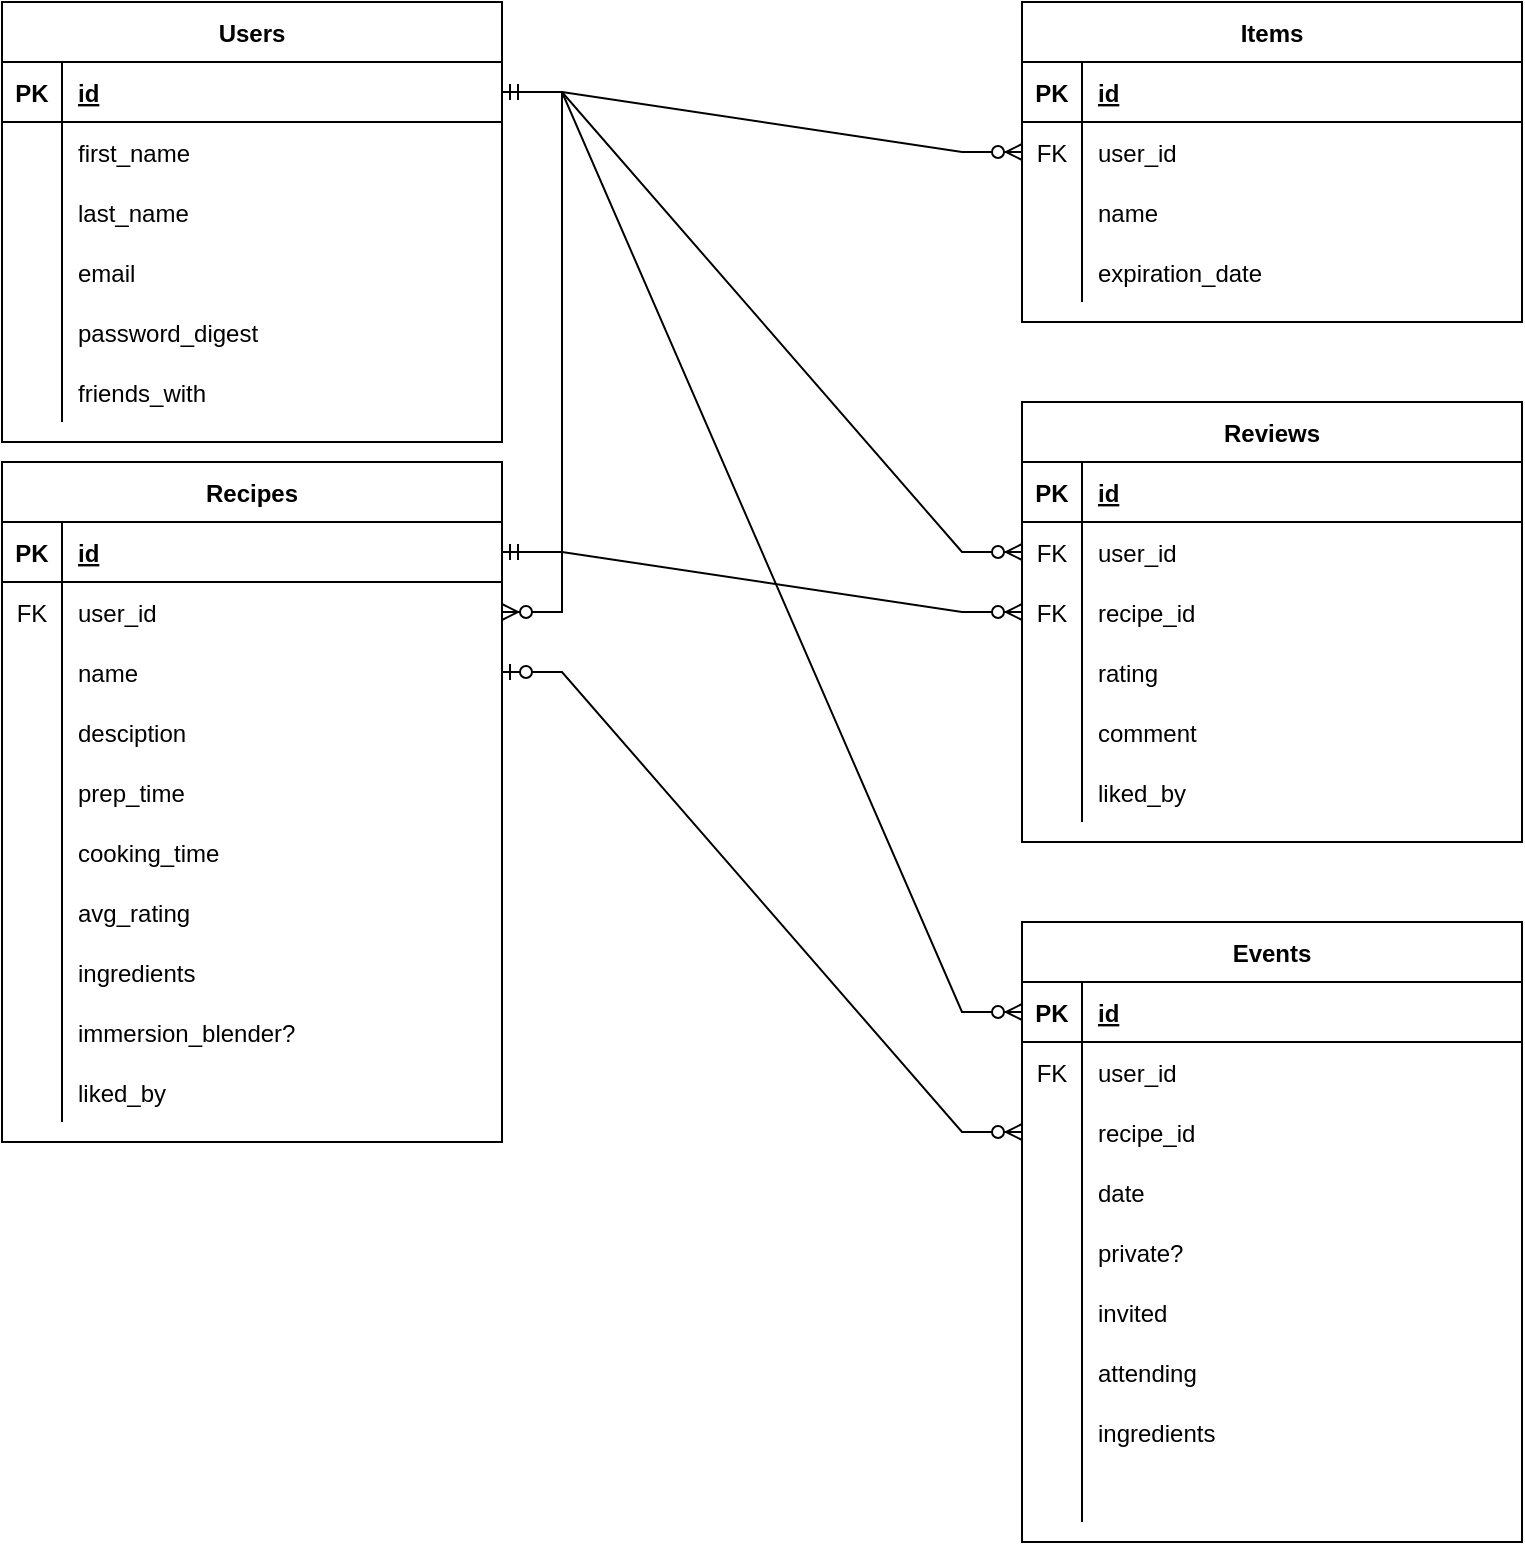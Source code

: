 <mxfile version="24.6.2" type="device">
  <diagram id="R2lEEEUBdFMjLlhIrx00" name="Page-1">
    <mxGraphModel dx="1674" dy="820" grid="1" gridSize="10" guides="1" tooltips="1" connect="1" arrows="1" fold="1" page="1" pageScale="1" pageWidth="850" pageHeight="1100" math="0" shadow="0" extFonts="Permanent Marker^https://fonts.googleapis.com/css?family=Permanent+Marker">
      <root>
        <mxCell id="0" />
        <mxCell id="1" parent="0" />
        <mxCell id="C-vyLk0tnHw3VtMMgP7b-23" value="Users" style="shape=table;startSize=30;container=1;collapsible=1;childLayout=tableLayout;fixedRows=1;rowLines=0;fontStyle=1;align=center;resizeLast=1;" parent="1" vertex="1">
          <mxGeometry x="40" y="40" width="250" height="220" as="geometry" />
        </mxCell>
        <mxCell id="C-vyLk0tnHw3VtMMgP7b-24" value="" style="shape=partialRectangle;collapsible=0;dropTarget=0;pointerEvents=0;fillColor=none;points=[[0,0.5],[1,0.5]];portConstraint=eastwest;top=0;left=0;right=0;bottom=1;" parent="C-vyLk0tnHw3VtMMgP7b-23" vertex="1">
          <mxGeometry y="30" width="250" height="30" as="geometry" />
        </mxCell>
        <mxCell id="C-vyLk0tnHw3VtMMgP7b-25" value="PK" style="shape=partialRectangle;overflow=hidden;connectable=0;fillColor=none;top=0;left=0;bottom=0;right=0;fontStyle=1;" parent="C-vyLk0tnHw3VtMMgP7b-24" vertex="1">
          <mxGeometry width="30" height="30" as="geometry">
            <mxRectangle width="30" height="30" as="alternateBounds" />
          </mxGeometry>
        </mxCell>
        <mxCell id="C-vyLk0tnHw3VtMMgP7b-26" value="id" style="shape=partialRectangle;overflow=hidden;connectable=0;fillColor=none;top=0;left=0;bottom=0;right=0;align=left;spacingLeft=6;fontStyle=5;" parent="C-vyLk0tnHw3VtMMgP7b-24" vertex="1">
          <mxGeometry x="30" width="220" height="30" as="geometry">
            <mxRectangle width="220" height="30" as="alternateBounds" />
          </mxGeometry>
        </mxCell>
        <mxCell id="C-vyLk0tnHw3VtMMgP7b-27" value="" style="shape=partialRectangle;collapsible=0;dropTarget=0;pointerEvents=0;fillColor=none;points=[[0,0.5],[1,0.5]];portConstraint=eastwest;top=0;left=0;right=0;bottom=0;" parent="C-vyLk0tnHw3VtMMgP7b-23" vertex="1">
          <mxGeometry y="60" width="250" height="30" as="geometry" />
        </mxCell>
        <mxCell id="C-vyLk0tnHw3VtMMgP7b-28" value="" style="shape=partialRectangle;overflow=hidden;connectable=0;fillColor=none;top=0;left=0;bottom=0;right=0;" parent="C-vyLk0tnHw3VtMMgP7b-27" vertex="1">
          <mxGeometry width="30" height="30" as="geometry">
            <mxRectangle width="30" height="30" as="alternateBounds" />
          </mxGeometry>
        </mxCell>
        <mxCell id="C-vyLk0tnHw3VtMMgP7b-29" value="first_name" style="shape=partialRectangle;overflow=hidden;connectable=0;fillColor=none;top=0;left=0;bottom=0;right=0;align=left;spacingLeft=6;" parent="C-vyLk0tnHw3VtMMgP7b-27" vertex="1">
          <mxGeometry x="30" width="220" height="30" as="geometry">
            <mxRectangle width="220" height="30" as="alternateBounds" />
          </mxGeometry>
        </mxCell>
        <mxCell id="DSiJCJXx7zN6wsdOPPL0-1" style="shape=partialRectangle;collapsible=0;dropTarget=0;pointerEvents=0;fillColor=none;points=[[0,0.5],[1,0.5]];portConstraint=eastwest;top=0;left=0;right=0;bottom=0;" vertex="1" parent="C-vyLk0tnHw3VtMMgP7b-23">
          <mxGeometry y="90" width="250" height="30" as="geometry" />
        </mxCell>
        <mxCell id="DSiJCJXx7zN6wsdOPPL0-2" style="shape=partialRectangle;overflow=hidden;connectable=0;fillColor=none;top=0;left=0;bottom=0;right=0;" vertex="1" parent="DSiJCJXx7zN6wsdOPPL0-1">
          <mxGeometry width="30" height="30" as="geometry">
            <mxRectangle width="30" height="30" as="alternateBounds" />
          </mxGeometry>
        </mxCell>
        <mxCell id="DSiJCJXx7zN6wsdOPPL0-3" value="last_name" style="shape=partialRectangle;overflow=hidden;connectable=0;fillColor=none;top=0;left=0;bottom=0;right=0;align=left;spacingLeft=6;" vertex="1" parent="DSiJCJXx7zN6wsdOPPL0-1">
          <mxGeometry x="30" width="220" height="30" as="geometry">
            <mxRectangle width="220" height="30" as="alternateBounds" />
          </mxGeometry>
        </mxCell>
        <mxCell id="DSiJCJXx7zN6wsdOPPL0-4" style="shape=partialRectangle;collapsible=0;dropTarget=0;pointerEvents=0;fillColor=none;points=[[0,0.5],[1,0.5]];portConstraint=eastwest;top=0;left=0;right=0;bottom=0;" vertex="1" parent="C-vyLk0tnHw3VtMMgP7b-23">
          <mxGeometry y="120" width="250" height="30" as="geometry" />
        </mxCell>
        <mxCell id="DSiJCJXx7zN6wsdOPPL0-5" style="shape=partialRectangle;overflow=hidden;connectable=0;fillColor=none;top=0;left=0;bottom=0;right=0;" vertex="1" parent="DSiJCJXx7zN6wsdOPPL0-4">
          <mxGeometry width="30" height="30" as="geometry">
            <mxRectangle width="30" height="30" as="alternateBounds" />
          </mxGeometry>
        </mxCell>
        <mxCell id="DSiJCJXx7zN6wsdOPPL0-6" value="email" style="shape=partialRectangle;overflow=hidden;connectable=0;fillColor=none;top=0;left=0;bottom=0;right=0;align=left;spacingLeft=6;" vertex="1" parent="DSiJCJXx7zN6wsdOPPL0-4">
          <mxGeometry x="30" width="220" height="30" as="geometry">
            <mxRectangle width="220" height="30" as="alternateBounds" />
          </mxGeometry>
        </mxCell>
        <mxCell id="DSiJCJXx7zN6wsdOPPL0-7" style="shape=partialRectangle;collapsible=0;dropTarget=0;pointerEvents=0;fillColor=none;points=[[0,0.5],[1,0.5]];portConstraint=eastwest;top=0;left=0;right=0;bottom=0;" vertex="1" parent="C-vyLk0tnHw3VtMMgP7b-23">
          <mxGeometry y="150" width="250" height="30" as="geometry" />
        </mxCell>
        <mxCell id="DSiJCJXx7zN6wsdOPPL0-8" style="shape=partialRectangle;overflow=hidden;connectable=0;fillColor=none;top=0;left=0;bottom=0;right=0;" vertex="1" parent="DSiJCJXx7zN6wsdOPPL0-7">
          <mxGeometry width="30" height="30" as="geometry">
            <mxRectangle width="30" height="30" as="alternateBounds" />
          </mxGeometry>
        </mxCell>
        <mxCell id="DSiJCJXx7zN6wsdOPPL0-9" value="password_digest" style="shape=partialRectangle;overflow=hidden;connectable=0;fillColor=none;top=0;left=0;bottom=0;right=0;align=left;spacingLeft=6;" vertex="1" parent="DSiJCJXx7zN6wsdOPPL0-7">
          <mxGeometry x="30" width="220" height="30" as="geometry">
            <mxRectangle width="220" height="30" as="alternateBounds" />
          </mxGeometry>
        </mxCell>
        <mxCell id="DSiJCJXx7zN6wsdOPPL0-120" style="shape=partialRectangle;collapsible=0;dropTarget=0;pointerEvents=0;fillColor=none;points=[[0,0.5],[1,0.5]];portConstraint=eastwest;top=0;left=0;right=0;bottom=0;" vertex="1" parent="C-vyLk0tnHw3VtMMgP7b-23">
          <mxGeometry y="180" width="250" height="30" as="geometry" />
        </mxCell>
        <mxCell id="DSiJCJXx7zN6wsdOPPL0-121" style="shape=partialRectangle;overflow=hidden;connectable=0;fillColor=none;top=0;left=0;bottom=0;right=0;" vertex="1" parent="DSiJCJXx7zN6wsdOPPL0-120">
          <mxGeometry width="30" height="30" as="geometry">
            <mxRectangle width="30" height="30" as="alternateBounds" />
          </mxGeometry>
        </mxCell>
        <mxCell id="DSiJCJXx7zN6wsdOPPL0-122" value="friends_with" style="shape=partialRectangle;overflow=hidden;connectable=0;fillColor=none;top=0;left=0;bottom=0;right=0;align=left;spacingLeft=6;" vertex="1" parent="DSiJCJXx7zN6wsdOPPL0-120">
          <mxGeometry x="30" width="220" height="30" as="geometry">
            <mxRectangle width="220" height="30" as="alternateBounds" />
          </mxGeometry>
        </mxCell>
        <mxCell id="DSiJCJXx7zN6wsdOPPL0-10" value="Recipes" style="shape=table;startSize=30;container=1;collapsible=1;childLayout=tableLayout;fixedRows=1;rowLines=0;fontStyle=1;align=center;resizeLast=1;" vertex="1" parent="1">
          <mxGeometry x="40" y="270" width="250" height="340" as="geometry" />
        </mxCell>
        <mxCell id="DSiJCJXx7zN6wsdOPPL0-11" value="" style="shape=partialRectangle;collapsible=0;dropTarget=0;pointerEvents=0;fillColor=none;points=[[0,0.5],[1,0.5]];portConstraint=eastwest;top=0;left=0;right=0;bottom=1;" vertex="1" parent="DSiJCJXx7zN6wsdOPPL0-10">
          <mxGeometry y="30" width="250" height="30" as="geometry" />
        </mxCell>
        <mxCell id="DSiJCJXx7zN6wsdOPPL0-12" value="PK" style="shape=partialRectangle;overflow=hidden;connectable=0;fillColor=none;top=0;left=0;bottom=0;right=0;fontStyle=1;" vertex="1" parent="DSiJCJXx7zN6wsdOPPL0-11">
          <mxGeometry width="30" height="30" as="geometry">
            <mxRectangle width="30" height="30" as="alternateBounds" />
          </mxGeometry>
        </mxCell>
        <mxCell id="DSiJCJXx7zN6wsdOPPL0-13" value="id" style="shape=partialRectangle;overflow=hidden;connectable=0;fillColor=none;top=0;left=0;bottom=0;right=0;align=left;spacingLeft=6;fontStyle=5;" vertex="1" parent="DSiJCJXx7zN6wsdOPPL0-11">
          <mxGeometry x="30" width="220" height="30" as="geometry">
            <mxRectangle width="220" height="30" as="alternateBounds" />
          </mxGeometry>
        </mxCell>
        <mxCell id="DSiJCJXx7zN6wsdOPPL0-20" style="shape=partialRectangle;collapsible=0;dropTarget=0;pointerEvents=0;fillColor=none;points=[[0,0.5],[1,0.5]];portConstraint=eastwest;top=0;left=0;right=0;bottom=0;" vertex="1" parent="DSiJCJXx7zN6wsdOPPL0-10">
          <mxGeometry y="60" width="250" height="30" as="geometry" />
        </mxCell>
        <mxCell id="DSiJCJXx7zN6wsdOPPL0-21" value="FK" style="shape=partialRectangle;overflow=hidden;connectable=0;fillColor=none;top=0;left=0;bottom=0;right=0;" vertex="1" parent="DSiJCJXx7zN6wsdOPPL0-20">
          <mxGeometry width="30" height="30" as="geometry">
            <mxRectangle width="30" height="30" as="alternateBounds" />
          </mxGeometry>
        </mxCell>
        <mxCell id="DSiJCJXx7zN6wsdOPPL0-22" value="user_id" style="shape=partialRectangle;overflow=hidden;connectable=0;fillColor=none;top=0;left=0;bottom=0;right=0;align=left;spacingLeft=6;" vertex="1" parent="DSiJCJXx7zN6wsdOPPL0-20">
          <mxGeometry x="30" width="220" height="30" as="geometry">
            <mxRectangle width="220" height="30" as="alternateBounds" />
          </mxGeometry>
        </mxCell>
        <mxCell id="DSiJCJXx7zN6wsdOPPL0-14" value="" style="shape=partialRectangle;collapsible=0;dropTarget=0;pointerEvents=0;fillColor=none;points=[[0,0.5],[1,0.5]];portConstraint=eastwest;top=0;left=0;right=0;bottom=0;" vertex="1" parent="DSiJCJXx7zN6wsdOPPL0-10">
          <mxGeometry y="90" width="250" height="30" as="geometry" />
        </mxCell>
        <mxCell id="DSiJCJXx7zN6wsdOPPL0-15" value="" style="shape=partialRectangle;overflow=hidden;connectable=0;fillColor=none;top=0;left=0;bottom=0;right=0;" vertex="1" parent="DSiJCJXx7zN6wsdOPPL0-14">
          <mxGeometry width="30" height="30" as="geometry">
            <mxRectangle width="30" height="30" as="alternateBounds" />
          </mxGeometry>
        </mxCell>
        <mxCell id="DSiJCJXx7zN6wsdOPPL0-16" value="name" style="shape=partialRectangle;overflow=hidden;connectable=0;fillColor=none;top=0;left=0;bottom=0;right=0;align=left;spacingLeft=6;" vertex="1" parent="DSiJCJXx7zN6wsdOPPL0-14">
          <mxGeometry x="30" width="220" height="30" as="geometry">
            <mxRectangle width="220" height="30" as="alternateBounds" />
          </mxGeometry>
        </mxCell>
        <mxCell id="DSiJCJXx7zN6wsdOPPL0-17" style="shape=partialRectangle;collapsible=0;dropTarget=0;pointerEvents=0;fillColor=none;points=[[0,0.5],[1,0.5]];portConstraint=eastwest;top=0;left=0;right=0;bottom=0;" vertex="1" parent="DSiJCJXx7zN6wsdOPPL0-10">
          <mxGeometry y="120" width="250" height="30" as="geometry" />
        </mxCell>
        <mxCell id="DSiJCJXx7zN6wsdOPPL0-18" style="shape=partialRectangle;overflow=hidden;connectable=0;fillColor=none;top=0;left=0;bottom=0;right=0;" vertex="1" parent="DSiJCJXx7zN6wsdOPPL0-17">
          <mxGeometry width="30" height="30" as="geometry">
            <mxRectangle width="30" height="30" as="alternateBounds" />
          </mxGeometry>
        </mxCell>
        <mxCell id="DSiJCJXx7zN6wsdOPPL0-19" value="desciption" style="shape=partialRectangle;overflow=hidden;connectable=0;fillColor=none;top=0;left=0;bottom=0;right=0;align=left;spacingLeft=6;" vertex="1" parent="DSiJCJXx7zN6wsdOPPL0-17">
          <mxGeometry x="30" width="220" height="30" as="geometry">
            <mxRectangle width="220" height="30" as="alternateBounds" />
          </mxGeometry>
        </mxCell>
        <mxCell id="DSiJCJXx7zN6wsdOPPL0-26" style="shape=partialRectangle;collapsible=0;dropTarget=0;pointerEvents=0;fillColor=none;points=[[0,0.5],[1,0.5]];portConstraint=eastwest;top=0;left=0;right=0;bottom=0;" vertex="1" parent="DSiJCJXx7zN6wsdOPPL0-10">
          <mxGeometry y="150" width="250" height="30" as="geometry" />
        </mxCell>
        <mxCell id="DSiJCJXx7zN6wsdOPPL0-27" style="shape=partialRectangle;overflow=hidden;connectable=0;fillColor=none;top=0;left=0;bottom=0;right=0;" vertex="1" parent="DSiJCJXx7zN6wsdOPPL0-26">
          <mxGeometry width="30" height="30" as="geometry">
            <mxRectangle width="30" height="30" as="alternateBounds" />
          </mxGeometry>
        </mxCell>
        <mxCell id="DSiJCJXx7zN6wsdOPPL0-28" value="prep_time" style="shape=partialRectangle;overflow=hidden;connectable=0;fillColor=none;top=0;left=0;bottom=0;right=0;align=left;spacingLeft=6;" vertex="1" parent="DSiJCJXx7zN6wsdOPPL0-26">
          <mxGeometry x="30" width="220" height="30" as="geometry">
            <mxRectangle width="220" height="30" as="alternateBounds" />
          </mxGeometry>
        </mxCell>
        <mxCell id="DSiJCJXx7zN6wsdOPPL0-29" style="shape=partialRectangle;collapsible=0;dropTarget=0;pointerEvents=0;fillColor=none;points=[[0,0.5],[1,0.5]];portConstraint=eastwest;top=0;left=0;right=0;bottom=0;" vertex="1" parent="DSiJCJXx7zN6wsdOPPL0-10">
          <mxGeometry y="180" width="250" height="30" as="geometry" />
        </mxCell>
        <mxCell id="DSiJCJXx7zN6wsdOPPL0-30" style="shape=partialRectangle;overflow=hidden;connectable=0;fillColor=none;top=0;left=0;bottom=0;right=0;" vertex="1" parent="DSiJCJXx7zN6wsdOPPL0-29">
          <mxGeometry width="30" height="30" as="geometry">
            <mxRectangle width="30" height="30" as="alternateBounds" />
          </mxGeometry>
        </mxCell>
        <mxCell id="DSiJCJXx7zN6wsdOPPL0-31" value="cooking_time" style="shape=partialRectangle;overflow=hidden;connectable=0;fillColor=none;top=0;left=0;bottom=0;right=0;align=left;spacingLeft=6;" vertex="1" parent="DSiJCJXx7zN6wsdOPPL0-29">
          <mxGeometry x="30" width="220" height="30" as="geometry">
            <mxRectangle width="220" height="30" as="alternateBounds" />
          </mxGeometry>
        </mxCell>
        <mxCell id="DSiJCJXx7zN6wsdOPPL0-32" style="shape=partialRectangle;collapsible=0;dropTarget=0;pointerEvents=0;fillColor=none;points=[[0,0.5],[1,0.5]];portConstraint=eastwest;top=0;left=0;right=0;bottom=0;" vertex="1" parent="DSiJCJXx7zN6wsdOPPL0-10">
          <mxGeometry y="210" width="250" height="30" as="geometry" />
        </mxCell>
        <mxCell id="DSiJCJXx7zN6wsdOPPL0-33" style="shape=partialRectangle;overflow=hidden;connectable=0;fillColor=none;top=0;left=0;bottom=0;right=0;" vertex="1" parent="DSiJCJXx7zN6wsdOPPL0-32">
          <mxGeometry width="30" height="30" as="geometry">
            <mxRectangle width="30" height="30" as="alternateBounds" />
          </mxGeometry>
        </mxCell>
        <mxCell id="DSiJCJXx7zN6wsdOPPL0-34" value="avg_rating" style="shape=partialRectangle;overflow=hidden;connectable=0;fillColor=none;top=0;left=0;bottom=0;right=0;align=left;spacingLeft=6;" vertex="1" parent="DSiJCJXx7zN6wsdOPPL0-32">
          <mxGeometry x="30" width="220" height="30" as="geometry">
            <mxRectangle width="220" height="30" as="alternateBounds" />
          </mxGeometry>
        </mxCell>
        <mxCell id="DSiJCJXx7zN6wsdOPPL0-23" style="shape=partialRectangle;collapsible=0;dropTarget=0;pointerEvents=0;fillColor=none;points=[[0,0.5],[1,0.5]];portConstraint=eastwest;top=0;left=0;right=0;bottom=0;" vertex="1" parent="DSiJCJXx7zN6wsdOPPL0-10">
          <mxGeometry y="240" width="250" height="30" as="geometry" />
        </mxCell>
        <mxCell id="DSiJCJXx7zN6wsdOPPL0-24" style="shape=partialRectangle;overflow=hidden;connectable=0;fillColor=none;top=0;left=0;bottom=0;right=0;" vertex="1" parent="DSiJCJXx7zN6wsdOPPL0-23">
          <mxGeometry width="30" height="30" as="geometry">
            <mxRectangle width="30" height="30" as="alternateBounds" />
          </mxGeometry>
        </mxCell>
        <mxCell id="DSiJCJXx7zN6wsdOPPL0-25" value="ingredients" style="shape=partialRectangle;overflow=hidden;connectable=0;fillColor=none;top=0;left=0;bottom=0;right=0;align=left;spacingLeft=6;" vertex="1" parent="DSiJCJXx7zN6wsdOPPL0-23">
          <mxGeometry x="30" width="220" height="30" as="geometry">
            <mxRectangle width="220" height="30" as="alternateBounds" />
          </mxGeometry>
        </mxCell>
        <mxCell id="DSiJCJXx7zN6wsdOPPL0-83" style="shape=partialRectangle;collapsible=0;dropTarget=0;pointerEvents=0;fillColor=none;points=[[0,0.5],[1,0.5]];portConstraint=eastwest;top=0;left=0;right=0;bottom=0;" vertex="1" parent="DSiJCJXx7zN6wsdOPPL0-10">
          <mxGeometry y="270" width="250" height="30" as="geometry" />
        </mxCell>
        <mxCell id="DSiJCJXx7zN6wsdOPPL0-84" style="shape=partialRectangle;overflow=hidden;connectable=0;fillColor=none;top=0;left=0;bottom=0;right=0;" vertex="1" parent="DSiJCJXx7zN6wsdOPPL0-83">
          <mxGeometry width="30" height="30" as="geometry">
            <mxRectangle width="30" height="30" as="alternateBounds" />
          </mxGeometry>
        </mxCell>
        <mxCell id="DSiJCJXx7zN6wsdOPPL0-85" value="immersion_blender?" style="shape=partialRectangle;overflow=hidden;connectable=0;fillColor=none;top=0;left=0;bottom=0;right=0;align=left;spacingLeft=6;" vertex="1" parent="DSiJCJXx7zN6wsdOPPL0-83">
          <mxGeometry x="30" width="220" height="30" as="geometry">
            <mxRectangle width="220" height="30" as="alternateBounds" />
          </mxGeometry>
        </mxCell>
        <mxCell id="DSiJCJXx7zN6wsdOPPL0-117" style="shape=partialRectangle;collapsible=0;dropTarget=0;pointerEvents=0;fillColor=none;points=[[0,0.5],[1,0.5]];portConstraint=eastwest;top=0;left=0;right=0;bottom=0;" vertex="1" parent="DSiJCJXx7zN6wsdOPPL0-10">
          <mxGeometry y="300" width="250" height="30" as="geometry" />
        </mxCell>
        <mxCell id="DSiJCJXx7zN6wsdOPPL0-118" style="shape=partialRectangle;overflow=hidden;connectable=0;fillColor=none;top=0;left=0;bottom=0;right=0;" vertex="1" parent="DSiJCJXx7zN6wsdOPPL0-117">
          <mxGeometry width="30" height="30" as="geometry">
            <mxRectangle width="30" height="30" as="alternateBounds" />
          </mxGeometry>
        </mxCell>
        <mxCell id="DSiJCJXx7zN6wsdOPPL0-119" value="liked_by" style="shape=partialRectangle;overflow=hidden;connectable=0;fillColor=none;top=0;left=0;bottom=0;right=0;align=left;spacingLeft=6;" vertex="1" parent="DSiJCJXx7zN6wsdOPPL0-117">
          <mxGeometry x="30" width="220" height="30" as="geometry">
            <mxRectangle width="220" height="30" as="alternateBounds" />
          </mxGeometry>
        </mxCell>
        <mxCell id="DSiJCJXx7zN6wsdOPPL0-35" value="Items" style="shape=table;startSize=30;container=1;collapsible=1;childLayout=tableLayout;fixedRows=1;rowLines=0;fontStyle=1;align=center;resizeLast=1;" vertex="1" parent="1">
          <mxGeometry x="550" y="40" width="250" height="160" as="geometry" />
        </mxCell>
        <mxCell id="DSiJCJXx7zN6wsdOPPL0-36" value="" style="shape=partialRectangle;collapsible=0;dropTarget=0;pointerEvents=0;fillColor=none;points=[[0,0.5],[1,0.5]];portConstraint=eastwest;top=0;left=0;right=0;bottom=1;" vertex="1" parent="DSiJCJXx7zN6wsdOPPL0-35">
          <mxGeometry y="30" width="250" height="30" as="geometry" />
        </mxCell>
        <mxCell id="DSiJCJXx7zN6wsdOPPL0-37" value="PK" style="shape=partialRectangle;overflow=hidden;connectable=0;fillColor=none;top=0;left=0;bottom=0;right=0;fontStyle=1;" vertex="1" parent="DSiJCJXx7zN6wsdOPPL0-36">
          <mxGeometry width="30" height="30" as="geometry">
            <mxRectangle width="30" height="30" as="alternateBounds" />
          </mxGeometry>
        </mxCell>
        <mxCell id="DSiJCJXx7zN6wsdOPPL0-38" value="id" style="shape=partialRectangle;overflow=hidden;connectable=0;fillColor=none;top=0;left=0;bottom=0;right=0;align=left;spacingLeft=6;fontStyle=5;" vertex="1" parent="DSiJCJXx7zN6wsdOPPL0-36">
          <mxGeometry x="30" width="220" height="30" as="geometry">
            <mxRectangle width="220" height="30" as="alternateBounds" />
          </mxGeometry>
        </mxCell>
        <mxCell id="DSiJCJXx7zN6wsdOPPL0-39" value="" style="shape=partialRectangle;collapsible=0;dropTarget=0;pointerEvents=0;fillColor=none;points=[[0,0.5],[1,0.5]];portConstraint=eastwest;top=0;left=0;right=0;bottom=0;" vertex="1" parent="DSiJCJXx7zN6wsdOPPL0-35">
          <mxGeometry y="60" width="250" height="30" as="geometry" />
        </mxCell>
        <mxCell id="DSiJCJXx7zN6wsdOPPL0-40" value="FK" style="shape=partialRectangle;overflow=hidden;connectable=0;fillColor=none;top=0;left=0;bottom=0;right=0;" vertex="1" parent="DSiJCJXx7zN6wsdOPPL0-39">
          <mxGeometry width="30" height="30" as="geometry">
            <mxRectangle width="30" height="30" as="alternateBounds" />
          </mxGeometry>
        </mxCell>
        <mxCell id="DSiJCJXx7zN6wsdOPPL0-41" value="user_id" style="shape=partialRectangle;overflow=hidden;connectable=0;fillColor=none;top=0;left=0;bottom=0;right=0;align=left;spacingLeft=6;" vertex="1" parent="DSiJCJXx7zN6wsdOPPL0-39">
          <mxGeometry x="30" width="220" height="30" as="geometry">
            <mxRectangle width="220" height="30" as="alternateBounds" />
          </mxGeometry>
        </mxCell>
        <mxCell id="DSiJCJXx7zN6wsdOPPL0-42" style="shape=partialRectangle;collapsible=0;dropTarget=0;pointerEvents=0;fillColor=none;points=[[0,0.5],[1,0.5]];portConstraint=eastwest;top=0;left=0;right=0;bottom=0;" vertex="1" parent="DSiJCJXx7zN6wsdOPPL0-35">
          <mxGeometry y="90" width="250" height="30" as="geometry" />
        </mxCell>
        <mxCell id="DSiJCJXx7zN6wsdOPPL0-43" style="shape=partialRectangle;overflow=hidden;connectable=0;fillColor=none;top=0;left=0;bottom=0;right=0;" vertex="1" parent="DSiJCJXx7zN6wsdOPPL0-42">
          <mxGeometry width="30" height="30" as="geometry">
            <mxRectangle width="30" height="30" as="alternateBounds" />
          </mxGeometry>
        </mxCell>
        <mxCell id="DSiJCJXx7zN6wsdOPPL0-44" value="name" style="shape=partialRectangle;overflow=hidden;connectable=0;fillColor=none;top=0;left=0;bottom=0;right=0;align=left;spacingLeft=6;" vertex="1" parent="DSiJCJXx7zN6wsdOPPL0-42">
          <mxGeometry x="30" width="220" height="30" as="geometry">
            <mxRectangle width="220" height="30" as="alternateBounds" />
          </mxGeometry>
        </mxCell>
        <mxCell id="DSiJCJXx7zN6wsdOPPL0-45" style="shape=partialRectangle;collapsible=0;dropTarget=0;pointerEvents=0;fillColor=none;points=[[0,0.5],[1,0.5]];portConstraint=eastwest;top=0;left=0;right=0;bottom=0;" vertex="1" parent="DSiJCJXx7zN6wsdOPPL0-35">
          <mxGeometry y="120" width="250" height="30" as="geometry" />
        </mxCell>
        <mxCell id="DSiJCJXx7zN6wsdOPPL0-46" style="shape=partialRectangle;overflow=hidden;connectable=0;fillColor=none;top=0;left=0;bottom=0;right=0;" vertex="1" parent="DSiJCJXx7zN6wsdOPPL0-45">
          <mxGeometry width="30" height="30" as="geometry">
            <mxRectangle width="30" height="30" as="alternateBounds" />
          </mxGeometry>
        </mxCell>
        <mxCell id="DSiJCJXx7zN6wsdOPPL0-47" value="expiration_date" style="shape=partialRectangle;overflow=hidden;connectable=0;fillColor=none;top=0;left=0;bottom=0;right=0;align=left;spacingLeft=6;" vertex="1" parent="DSiJCJXx7zN6wsdOPPL0-45">
          <mxGeometry x="30" width="220" height="30" as="geometry">
            <mxRectangle width="220" height="30" as="alternateBounds" />
          </mxGeometry>
        </mxCell>
        <mxCell id="DSiJCJXx7zN6wsdOPPL0-60" value="Reviews" style="shape=table;startSize=30;container=1;collapsible=1;childLayout=tableLayout;fixedRows=1;rowLines=0;fontStyle=1;align=center;resizeLast=1;" vertex="1" parent="1">
          <mxGeometry x="550" y="240" width="250" height="220" as="geometry" />
        </mxCell>
        <mxCell id="DSiJCJXx7zN6wsdOPPL0-61" value="" style="shape=partialRectangle;collapsible=0;dropTarget=0;pointerEvents=0;fillColor=none;points=[[0,0.5],[1,0.5]];portConstraint=eastwest;top=0;left=0;right=0;bottom=1;" vertex="1" parent="DSiJCJXx7zN6wsdOPPL0-60">
          <mxGeometry y="30" width="250" height="30" as="geometry" />
        </mxCell>
        <mxCell id="DSiJCJXx7zN6wsdOPPL0-62" value="PK" style="shape=partialRectangle;overflow=hidden;connectable=0;fillColor=none;top=0;left=0;bottom=0;right=0;fontStyle=1;" vertex="1" parent="DSiJCJXx7zN6wsdOPPL0-61">
          <mxGeometry width="30" height="30" as="geometry">
            <mxRectangle width="30" height="30" as="alternateBounds" />
          </mxGeometry>
        </mxCell>
        <mxCell id="DSiJCJXx7zN6wsdOPPL0-63" value="id" style="shape=partialRectangle;overflow=hidden;connectable=0;fillColor=none;top=0;left=0;bottom=0;right=0;align=left;spacingLeft=6;fontStyle=5;" vertex="1" parent="DSiJCJXx7zN6wsdOPPL0-61">
          <mxGeometry x="30" width="220" height="30" as="geometry">
            <mxRectangle width="220" height="30" as="alternateBounds" />
          </mxGeometry>
        </mxCell>
        <mxCell id="DSiJCJXx7zN6wsdOPPL0-64" value="" style="shape=partialRectangle;collapsible=0;dropTarget=0;pointerEvents=0;fillColor=none;points=[[0,0.5],[1,0.5]];portConstraint=eastwest;top=0;left=0;right=0;bottom=0;" vertex="1" parent="DSiJCJXx7zN6wsdOPPL0-60">
          <mxGeometry y="60" width="250" height="30" as="geometry" />
        </mxCell>
        <mxCell id="DSiJCJXx7zN6wsdOPPL0-65" value="FK" style="shape=partialRectangle;overflow=hidden;connectable=0;fillColor=none;top=0;left=0;bottom=0;right=0;" vertex="1" parent="DSiJCJXx7zN6wsdOPPL0-64">
          <mxGeometry width="30" height="30" as="geometry">
            <mxRectangle width="30" height="30" as="alternateBounds" />
          </mxGeometry>
        </mxCell>
        <mxCell id="DSiJCJXx7zN6wsdOPPL0-66" value="user_id" style="shape=partialRectangle;overflow=hidden;connectable=0;fillColor=none;top=0;left=0;bottom=0;right=0;align=left;spacingLeft=6;" vertex="1" parent="DSiJCJXx7zN6wsdOPPL0-64">
          <mxGeometry x="30" width="220" height="30" as="geometry">
            <mxRectangle width="220" height="30" as="alternateBounds" />
          </mxGeometry>
        </mxCell>
        <mxCell id="DSiJCJXx7zN6wsdOPPL0-67" style="shape=partialRectangle;collapsible=0;dropTarget=0;pointerEvents=0;fillColor=none;points=[[0,0.5],[1,0.5]];portConstraint=eastwest;top=0;left=0;right=0;bottom=0;" vertex="1" parent="DSiJCJXx7zN6wsdOPPL0-60">
          <mxGeometry y="90" width="250" height="30" as="geometry" />
        </mxCell>
        <mxCell id="DSiJCJXx7zN6wsdOPPL0-68" value="FK" style="shape=partialRectangle;overflow=hidden;connectable=0;fillColor=none;top=0;left=0;bottom=0;right=0;" vertex="1" parent="DSiJCJXx7zN6wsdOPPL0-67">
          <mxGeometry width="30" height="30" as="geometry">
            <mxRectangle width="30" height="30" as="alternateBounds" />
          </mxGeometry>
        </mxCell>
        <mxCell id="DSiJCJXx7zN6wsdOPPL0-69" value="recipe_id" style="shape=partialRectangle;overflow=hidden;connectable=0;fillColor=none;top=0;left=0;bottom=0;right=0;align=left;spacingLeft=6;" vertex="1" parent="DSiJCJXx7zN6wsdOPPL0-67">
          <mxGeometry x="30" width="220" height="30" as="geometry">
            <mxRectangle width="220" height="30" as="alternateBounds" />
          </mxGeometry>
        </mxCell>
        <mxCell id="DSiJCJXx7zN6wsdOPPL0-76" style="shape=partialRectangle;collapsible=0;dropTarget=0;pointerEvents=0;fillColor=none;points=[[0,0.5],[1,0.5]];portConstraint=eastwest;top=0;left=0;right=0;bottom=0;" vertex="1" parent="DSiJCJXx7zN6wsdOPPL0-60">
          <mxGeometry y="120" width="250" height="30" as="geometry" />
        </mxCell>
        <mxCell id="DSiJCJXx7zN6wsdOPPL0-77" style="shape=partialRectangle;overflow=hidden;connectable=0;fillColor=none;top=0;left=0;bottom=0;right=0;" vertex="1" parent="DSiJCJXx7zN6wsdOPPL0-76">
          <mxGeometry width="30" height="30" as="geometry">
            <mxRectangle width="30" height="30" as="alternateBounds" />
          </mxGeometry>
        </mxCell>
        <mxCell id="DSiJCJXx7zN6wsdOPPL0-78" value="rating" style="shape=partialRectangle;overflow=hidden;connectable=0;fillColor=none;top=0;left=0;bottom=0;right=0;align=left;spacingLeft=6;" vertex="1" parent="DSiJCJXx7zN6wsdOPPL0-76">
          <mxGeometry x="30" width="220" height="30" as="geometry">
            <mxRectangle width="220" height="30" as="alternateBounds" />
          </mxGeometry>
        </mxCell>
        <mxCell id="DSiJCJXx7zN6wsdOPPL0-70" style="shape=partialRectangle;collapsible=0;dropTarget=0;pointerEvents=0;fillColor=none;points=[[0,0.5],[1,0.5]];portConstraint=eastwest;top=0;left=0;right=0;bottom=0;" vertex="1" parent="DSiJCJXx7zN6wsdOPPL0-60">
          <mxGeometry y="150" width="250" height="30" as="geometry" />
        </mxCell>
        <mxCell id="DSiJCJXx7zN6wsdOPPL0-71" style="shape=partialRectangle;overflow=hidden;connectable=0;fillColor=none;top=0;left=0;bottom=0;right=0;" vertex="1" parent="DSiJCJXx7zN6wsdOPPL0-70">
          <mxGeometry width="30" height="30" as="geometry">
            <mxRectangle width="30" height="30" as="alternateBounds" />
          </mxGeometry>
        </mxCell>
        <mxCell id="DSiJCJXx7zN6wsdOPPL0-72" value="comment" style="shape=partialRectangle;overflow=hidden;connectable=0;fillColor=none;top=0;left=0;bottom=0;right=0;align=left;spacingLeft=6;" vertex="1" parent="DSiJCJXx7zN6wsdOPPL0-70">
          <mxGeometry x="30" width="220" height="30" as="geometry">
            <mxRectangle width="220" height="30" as="alternateBounds" />
          </mxGeometry>
        </mxCell>
        <mxCell id="DSiJCJXx7zN6wsdOPPL0-114" style="shape=partialRectangle;collapsible=0;dropTarget=0;pointerEvents=0;fillColor=none;points=[[0,0.5],[1,0.5]];portConstraint=eastwest;top=0;left=0;right=0;bottom=0;" vertex="1" parent="DSiJCJXx7zN6wsdOPPL0-60">
          <mxGeometry y="180" width="250" height="30" as="geometry" />
        </mxCell>
        <mxCell id="DSiJCJXx7zN6wsdOPPL0-115" style="shape=partialRectangle;overflow=hidden;connectable=0;fillColor=none;top=0;left=0;bottom=0;right=0;" vertex="1" parent="DSiJCJXx7zN6wsdOPPL0-114">
          <mxGeometry width="30" height="30" as="geometry">
            <mxRectangle width="30" height="30" as="alternateBounds" />
          </mxGeometry>
        </mxCell>
        <mxCell id="DSiJCJXx7zN6wsdOPPL0-116" value="liked_by" style="shape=partialRectangle;overflow=hidden;connectable=0;fillColor=none;top=0;left=0;bottom=0;right=0;align=left;spacingLeft=6;" vertex="1" parent="DSiJCJXx7zN6wsdOPPL0-114">
          <mxGeometry x="30" width="220" height="30" as="geometry">
            <mxRectangle width="220" height="30" as="alternateBounds" />
          </mxGeometry>
        </mxCell>
        <mxCell id="DSiJCJXx7zN6wsdOPPL0-86" value="Events" style="shape=table;startSize=30;container=1;collapsible=1;childLayout=tableLayout;fixedRows=1;rowLines=0;fontStyle=1;align=center;resizeLast=1;" vertex="1" parent="1">
          <mxGeometry x="550" y="500" width="250" height="310" as="geometry" />
        </mxCell>
        <mxCell id="DSiJCJXx7zN6wsdOPPL0-87" value="" style="shape=partialRectangle;collapsible=0;dropTarget=0;pointerEvents=0;fillColor=none;points=[[0,0.5],[1,0.5]];portConstraint=eastwest;top=0;left=0;right=0;bottom=1;" vertex="1" parent="DSiJCJXx7zN6wsdOPPL0-86">
          <mxGeometry y="30" width="250" height="30" as="geometry" />
        </mxCell>
        <mxCell id="DSiJCJXx7zN6wsdOPPL0-88" value="PK" style="shape=partialRectangle;overflow=hidden;connectable=0;fillColor=none;top=0;left=0;bottom=0;right=0;fontStyle=1;" vertex="1" parent="DSiJCJXx7zN6wsdOPPL0-87">
          <mxGeometry width="30" height="30" as="geometry">
            <mxRectangle width="30" height="30" as="alternateBounds" />
          </mxGeometry>
        </mxCell>
        <mxCell id="DSiJCJXx7zN6wsdOPPL0-89" value="id" style="shape=partialRectangle;overflow=hidden;connectable=0;fillColor=none;top=0;left=0;bottom=0;right=0;align=left;spacingLeft=6;fontStyle=5;" vertex="1" parent="DSiJCJXx7zN6wsdOPPL0-87">
          <mxGeometry x="30" width="220" height="30" as="geometry">
            <mxRectangle width="220" height="30" as="alternateBounds" />
          </mxGeometry>
        </mxCell>
        <mxCell id="DSiJCJXx7zN6wsdOPPL0-90" style="shape=partialRectangle;collapsible=0;dropTarget=0;pointerEvents=0;fillColor=none;points=[[0,0.5],[1,0.5]];portConstraint=eastwest;top=0;left=0;right=0;bottom=0;" vertex="1" parent="DSiJCJXx7zN6wsdOPPL0-86">
          <mxGeometry y="60" width="250" height="30" as="geometry" />
        </mxCell>
        <mxCell id="DSiJCJXx7zN6wsdOPPL0-91" value="FK" style="shape=partialRectangle;overflow=hidden;connectable=0;fillColor=none;top=0;left=0;bottom=0;right=0;" vertex="1" parent="DSiJCJXx7zN6wsdOPPL0-90">
          <mxGeometry width="30" height="30" as="geometry">
            <mxRectangle width="30" height="30" as="alternateBounds" />
          </mxGeometry>
        </mxCell>
        <mxCell id="DSiJCJXx7zN6wsdOPPL0-92" value="user_id" style="shape=partialRectangle;overflow=hidden;connectable=0;fillColor=none;top=0;left=0;bottom=0;right=0;align=left;spacingLeft=6;" vertex="1" parent="DSiJCJXx7zN6wsdOPPL0-90">
          <mxGeometry x="30" width="220" height="30" as="geometry">
            <mxRectangle width="220" height="30" as="alternateBounds" />
          </mxGeometry>
        </mxCell>
        <mxCell id="DSiJCJXx7zN6wsdOPPL0-108" style="shape=partialRectangle;collapsible=0;dropTarget=0;pointerEvents=0;fillColor=none;points=[[0,0.5],[1,0.5]];portConstraint=eastwest;top=0;left=0;right=0;bottom=0;" vertex="1" parent="DSiJCJXx7zN6wsdOPPL0-86">
          <mxGeometry y="90" width="250" height="30" as="geometry" />
        </mxCell>
        <mxCell id="DSiJCJXx7zN6wsdOPPL0-109" style="shape=partialRectangle;overflow=hidden;connectable=0;fillColor=none;top=0;left=0;bottom=0;right=0;" vertex="1" parent="DSiJCJXx7zN6wsdOPPL0-108">
          <mxGeometry width="30" height="30" as="geometry">
            <mxRectangle width="30" height="30" as="alternateBounds" />
          </mxGeometry>
        </mxCell>
        <mxCell id="DSiJCJXx7zN6wsdOPPL0-110" value="recipe_id" style="shape=partialRectangle;overflow=hidden;connectable=0;fillColor=none;top=0;left=0;bottom=0;right=0;align=left;spacingLeft=6;" vertex="1" parent="DSiJCJXx7zN6wsdOPPL0-108">
          <mxGeometry x="30" width="220" height="30" as="geometry">
            <mxRectangle width="220" height="30" as="alternateBounds" />
          </mxGeometry>
        </mxCell>
        <mxCell id="DSiJCJXx7zN6wsdOPPL0-93" value="" style="shape=partialRectangle;collapsible=0;dropTarget=0;pointerEvents=0;fillColor=none;points=[[0,0.5],[1,0.5]];portConstraint=eastwest;top=0;left=0;right=0;bottom=0;" vertex="1" parent="DSiJCJXx7zN6wsdOPPL0-86">
          <mxGeometry y="120" width="250" height="30" as="geometry" />
        </mxCell>
        <mxCell id="DSiJCJXx7zN6wsdOPPL0-94" value="" style="shape=partialRectangle;overflow=hidden;connectable=0;fillColor=none;top=0;left=0;bottom=0;right=0;" vertex="1" parent="DSiJCJXx7zN6wsdOPPL0-93">
          <mxGeometry width="30" height="30" as="geometry">
            <mxRectangle width="30" height="30" as="alternateBounds" />
          </mxGeometry>
        </mxCell>
        <mxCell id="DSiJCJXx7zN6wsdOPPL0-95" value="date" style="shape=partialRectangle;overflow=hidden;connectable=0;fillColor=none;top=0;left=0;bottom=0;right=0;align=left;spacingLeft=6;" vertex="1" parent="DSiJCJXx7zN6wsdOPPL0-93">
          <mxGeometry x="30" width="220" height="30" as="geometry">
            <mxRectangle width="220" height="30" as="alternateBounds" />
          </mxGeometry>
        </mxCell>
        <mxCell id="DSiJCJXx7zN6wsdOPPL0-105" style="shape=partialRectangle;collapsible=0;dropTarget=0;pointerEvents=0;fillColor=none;points=[[0,0.5],[1,0.5]];portConstraint=eastwest;top=0;left=0;right=0;bottom=0;" vertex="1" parent="DSiJCJXx7zN6wsdOPPL0-86">
          <mxGeometry y="150" width="250" height="30" as="geometry" />
        </mxCell>
        <mxCell id="DSiJCJXx7zN6wsdOPPL0-106" style="shape=partialRectangle;overflow=hidden;connectable=0;fillColor=none;top=0;left=0;bottom=0;right=0;" vertex="1" parent="DSiJCJXx7zN6wsdOPPL0-105">
          <mxGeometry width="30" height="30" as="geometry">
            <mxRectangle width="30" height="30" as="alternateBounds" />
          </mxGeometry>
        </mxCell>
        <mxCell id="DSiJCJXx7zN6wsdOPPL0-107" value="private?" style="shape=partialRectangle;overflow=hidden;connectable=0;fillColor=none;top=0;left=0;bottom=0;right=0;align=left;spacingLeft=6;" vertex="1" parent="DSiJCJXx7zN6wsdOPPL0-105">
          <mxGeometry x="30" width="220" height="30" as="geometry">
            <mxRectangle width="220" height="30" as="alternateBounds" />
          </mxGeometry>
        </mxCell>
        <mxCell id="DSiJCJXx7zN6wsdOPPL0-96" style="shape=partialRectangle;collapsible=0;dropTarget=0;pointerEvents=0;fillColor=none;points=[[0,0.5],[1,0.5]];portConstraint=eastwest;top=0;left=0;right=0;bottom=0;" vertex="1" parent="DSiJCJXx7zN6wsdOPPL0-86">
          <mxGeometry y="180" width="250" height="30" as="geometry" />
        </mxCell>
        <mxCell id="DSiJCJXx7zN6wsdOPPL0-97" style="shape=partialRectangle;overflow=hidden;connectable=0;fillColor=none;top=0;left=0;bottom=0;right=0;" vertex="1" parent="DSiJCJXx7zN6wsdOPPL0-96">
          <mxGeometry width="30" height="30" as="geometry">
            <mxRectangle width="30" height="30" as="alternateBounds" />
          </mxGeometry>
        </mxCell>
        <mxCell id="DSiJCJXx7zN6wsdOPPL0-98" value="invited" style="shape=partialRectangle;overflow=hidden;connectable=0;fillColor=none;top=0;left=0;bottom=0;right=0;align=left;spacingLeft=6;" vertex="1" parent="DSiJCJXx7zN6wsdOPPL0-96">
          <mxGeometry x="30" width="220" height="30" as="geometry">
            <mxRectangle width="220" height="30" as="alternateBounds" />
          </mxGeometry>
        </mxCell>
        <mxCell id="DSiJCJXx7zN6wsdOPPL0-99" style="shape=partialRectangle;collapsible=0;dropTarget=0;pointerEvents=0;fillColor=none;points=[[0,0.5],[1,0.5]];portConstraint=eastwest;top=0;left=0;right=0;bottom=0;" vertex="1" parent="DSiJCJXx7zN6wsdOPPL0-86">
          <mxGeometry y="210" width="250" height="30" as="geometry" />
        </mxCell>
        <mxCell id="DSiJCJXx7zN6wsdOPPL0-100" style="shape=partialRectangle;overflow=hidden;connectable=0;fillColor=none;top=0;left=0;bottom=0;right=0;" vertex="1" parent="DSiJCJXx7zN6wsdOPPL0-99">
          <mxGeometry width="30" height="30" as="geometry">
            <mxRectangle width="30" height="30" as="alternateBounds" />
          </mxGeometry>
        </mxCell>
        <mxCell id="DSiJCJXx7zN6wsdOPPL0-101" value="attending" style="shape=partialRectangle;overflow=hidden;connectable=0;fillColor=none;top=0;left=0;bottom=0;right=0;align=left;spacingLeft=6;" vertex="1" parent="DSiJCJXx7zN6wsdOPPL0-99">
          <mxGeometry x="30" width="220" height="30" as="geometry">
            <mxRectangle width="220" height="30" as="alternateBounds" />
          </mxGeometry>
        </mxCell>
        <mxCell id="DSiJCJXx7zN6wsdOPPL0-102" style="shape=partialRectangle;collapsible=0;dropTarget=0;pointerEvents=0;fillColor=none;points=[[0,0.5],[1,0.5]];portConstraint=eastwest;top=0;left=0;right=0;bottom=0;" vertex="1" parent="DSiJCJXx7zN6wsdOPPL0-86">
          <mxGeometry y="240" width="250" height="30" as="geometry" />
        </mxCell>
        <mxCell id="DSiJCJXx7zN6wsdOPPL0-103" style="shape=partialRectangle;overflow=hidden;connectable=0;fillColor=none;top=0;left=0;bottom=0;right=0;" vertex="1" parent="DSiJCJXx7zN6wsdOPPL0-102">
          <mxGeometry width="30" height="30" as="geometry">
            <mxRectangle width="30" height="30" as="alternateBounds" />
          </mxGeometry>
        </mxCell>
        <mxCell id="DSiJCJXx7zN6wsdOPPL0-104" value="ingredients" style="shape=partialRectangle;overflow=hidden;connectable=0;fillColor=none;top=0;left=0;bottom=0;right=0;align=left;spacingLeft=6;" vertex="1" parent="DSiJCJXx7zN6wsdOPPL0-102">
          <mxGeometry x="30" width="220" height="30" as="geometry">
            <mxRectangle width="220" height="30" as="alternateBounds" />
          </mxGeometry>
        </mxCell>
        <mxCell id="DSiJCJXx7zN6wsdOPPL0-111" style="shape=partialRectangle;collapsible=0;dropTarget=0;pointerEvents=0;fillColor=none;points=[[0,0.5],[1,0.5]];portConstraint=eastwest;top=0;left=0;right=0;bottom=0;" vertex="1" parent="DSiJCJXx7zN6wsdOPPL0-86">
          <mxGeometry y="270" width="250" height="30" as="geometry" />
        </mxCell>
        <mxCell id="DSiJCJXx7zN6wsdOPPL0-112" style="shape=partialRectangle;overflow=hidden;connectable=0;fillColor=none;top=0;left=0;bottom=0;right=0;" vertex="1" parent="DSiJCJXx7zN6wsdOPPL0-111">
          <mxGeometry width="30" height="30" as="geometry">
            <mxRectangle width="30" height="30" as="alternateBounds" />
          </mxGeometry>
        </mxCell>
        <mxCell id="DSiJCJXx7zN6wsdOPPL0-113" value="" style="shape=partialRectangle;overflow=hidden;connectable=0;fillColor=none;top=0;left=0;bottom=0;right=0;align=left;spacingLeft=6;" vertex="1" parent="DSiJCJXx7zN6wsdOPPL0-111">
          <mxGeometry x="30" width="220" height="30" as="geometry">
            <mxRectangle width="220" height="30" as="alternateBounds" />
          </mxGeometry>
        </mxCell>
        <mxCell id="DSiJCJXx7zN6wsdOPPL0-124" value="" style="edgeStyle=entityRelationEdgeStyle;fontSize=12;html=1;endArrow=ERzeroToMany;startArrow=ERzeroToOne;rounded=0;entryX=0;entryY=0.5;entryDx=0;entryDy=0;exitX=1;exitY=0.5;exitDx=0;exitDy=0;" edge="1" parent="1" source="DSiJCJXx7zN6wsdOPPL0-14" target="DSiJCJXx7zN6wsdOPPL0-108">
          <mxGeometry width="100" height="100" relative="1" as="geometry">
            <mxPoint x="320" y="400" as="sourcePoint" />
            <mxPoint x="470" y="370" as="targetPoint" />
          </mxGeometry>
        </mxCell>
        <mxCell id="DSiJCJXx7zN6wsdOPPL0-125" value="" style="edgeStyle=entityRelationEdgeStyle;fontSize=12;html=1;endArrow=ERzeroToMany;startArrow=ERmandOne;rounded=0;exitX=1;exitY=0.5;exitDx=0;exitDy=0;entryX=0;entryY=0.5;entryDx=0;entryDy=0;" edge="1" parent="1" source="DSiJCJXx7zN6wsdOPPL0-11" target="DSiJCJXx7zN6wsdOPPL0-67">
          <mxGeometry width="100" height="100" relative="1" as="geometry">
            <mxPoint x="370" y="470" as="sourcePoint" />
            <mxPoint x="470" y="370" as="targetPoint" />
          </mxGeometry>
        </mxCell>
        <mxCell id="DSiJCJXx7zN6wsdOPPL0-126" value="" style="edgeStyle=entityRelationEdgeStyle;fontSize=12;html=1;endArrow=ERzeroToMany;startArrow=ERmandOne;rounded=0;exitX=1;exitY=0.5;exitDx=0;exitDy=0;entryX=0;entryY=0.5;entryDx=0;entryDy=0;" edge="1" parent="1" source="C-vyLk0tnHw3VtMMgP7b-24" target="DSiJCJXx7zN6wsdOPPL0-64">
          <mxGeometry width="100" height="100" relative="1" as="geometry">
            <mxPoint x="370" y="470" as="sourcePoint" />
            <mxPoint x="470" y="370" as="targetPoint" />
          </mxGeometry>
        </mxCell>
        <mxCell id="DSiJCJXx7zN6wsdOPPL0-127" value="" style="edgeStyle=entityRelationEdgeStyle;fontSize=12;html=1;endArrow=ERzeroToMany;startArrow=ERmandOne;rounded=0;exitX=1;exitY=0.5;exitDx=0;exitDy=0;entryX=0;entryY=0.5;entryDx=0;entryDy=0;" edge="1" parent="1" source="C-vyLk0tnHw3VtMMgP7b-24" target="DSiJCJXx7zN6wsdOPPL0-39">
          <mxGeometry width="100" height="100" relative="1" as="geometry">
            <mxPoint x="295" y="20" as="sourcePoint" />
            <mxPoint x="555" y="250" as="targetPoint" />
          </mxGeometry>
        </mxCell>
        <mxCell id="DSiJCJXx7zN6wsdOPPL0-128" value="" style="edgeStyle=entityRelationEdgeStyle;fontSize=12;html=1;endArrow=ERzeroToMany;startArrow=ERmandOne;rounded=0;exitX=1;exitY=0.5;exitDx=0;exitDy=0;" edge="1" parent="1" source="C-vyLk0tnHw3VtMMgP7b-24" target="DSiJCJXx7zN6wsdOPPL0-20">
          <mxGeometry width="100" height="100" relative="1" as="geometry">
            <mxPoint x="300" y="95" as="sourcePoint" />
            <mxPoint x="560" y="125" as="targetPoint" />
          </mxGeometry>
        </mxCell>
        <mxCell id="DSiJCJXx7zN6wsdOPPL0-129" value="" style="edgeStyle=entityRelationEdgeStyle;fontSize=12;html=1;endArrow=ERzeroToMany;startArrow=ERmandOne;rounded=0;exitX=1;exitY=0.5;exitDx=0;exitDy=0;entryX=0;entryY=0.5;entryDx=0;entryDy=0;" edge="1" parent="1" source="C-vyLk0tnHw3VtMMgP7b-24" target="DSiJCJXx7zN6wsdOPPL0-87">
          <mxGeometry width="100" height="100" relative="1" as="geometry">
            <mxPoint x="310" y="105" as="sourcePoint" />
            <mxPoint x="570" y="135" as="targetPoint" />
          </mxGeometry>
        </mxCell>
      </root>
    </mxGraphModel>
  </diagram>
</mxfile>

